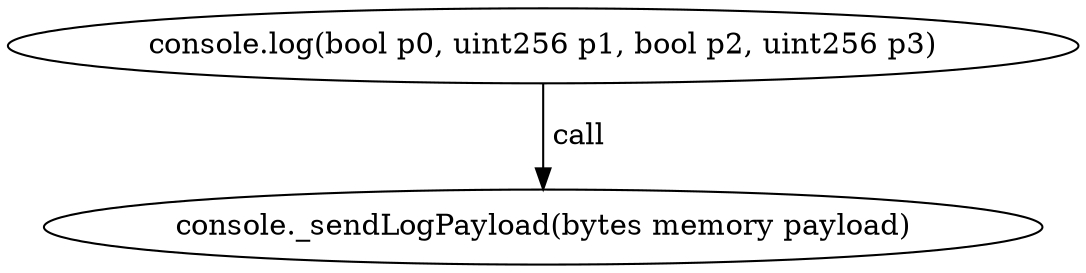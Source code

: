 digraph "" {
	graph [bb="0,0,435.69,124.8"];
	node [label="\N"];
	"console.log(bool p0, uint256 p1, bool p2, uint256 p3)"	 [height=0.5,
		pos="217.85,106.8",
		width=6.0513];
	"console._sendLogPayload(bytes memory payload)"	 [height=0.5,
		pos="217.85,18",
		width=5.7372];
	"console.log(bool p0, uint256 p1, bool p2, uint256 p3)" -> "console._sendLogPayload(bytes memory payload)" [key=call,
	label=" call",
	lp="229.7,62.4",
	pos="e,217.85,36.072 217.85,88.401 217.85,76.295 217.85,60.208 217.85,46.467"];
}
digraph "" {
	graph [bb="0,0,435.69,124.8"];
	node [label="\N"];
	"console.log(bool p0, uint256 p1, bool p2, uint256 p3)"	 [height=0.5,
		pos="217.85,106.8",
		width=6.0513];
	"console._sendLogPayload(bytes memory payload)"	 [height=0.5,
		pos="217.85,18",
		width=5.7372];
	"console.log(bool p0, uint256 p1, bool p2, uint256 p3)" -> "console._sendLogPayload(bytes memory payload)" [key=call,
	label=" call",
	lp="229.7,62.4",
	pos="e,217.85,36.072 217.85,88.401 217.85,76.295 217.85,60.208 217.85,46.467"];
}
